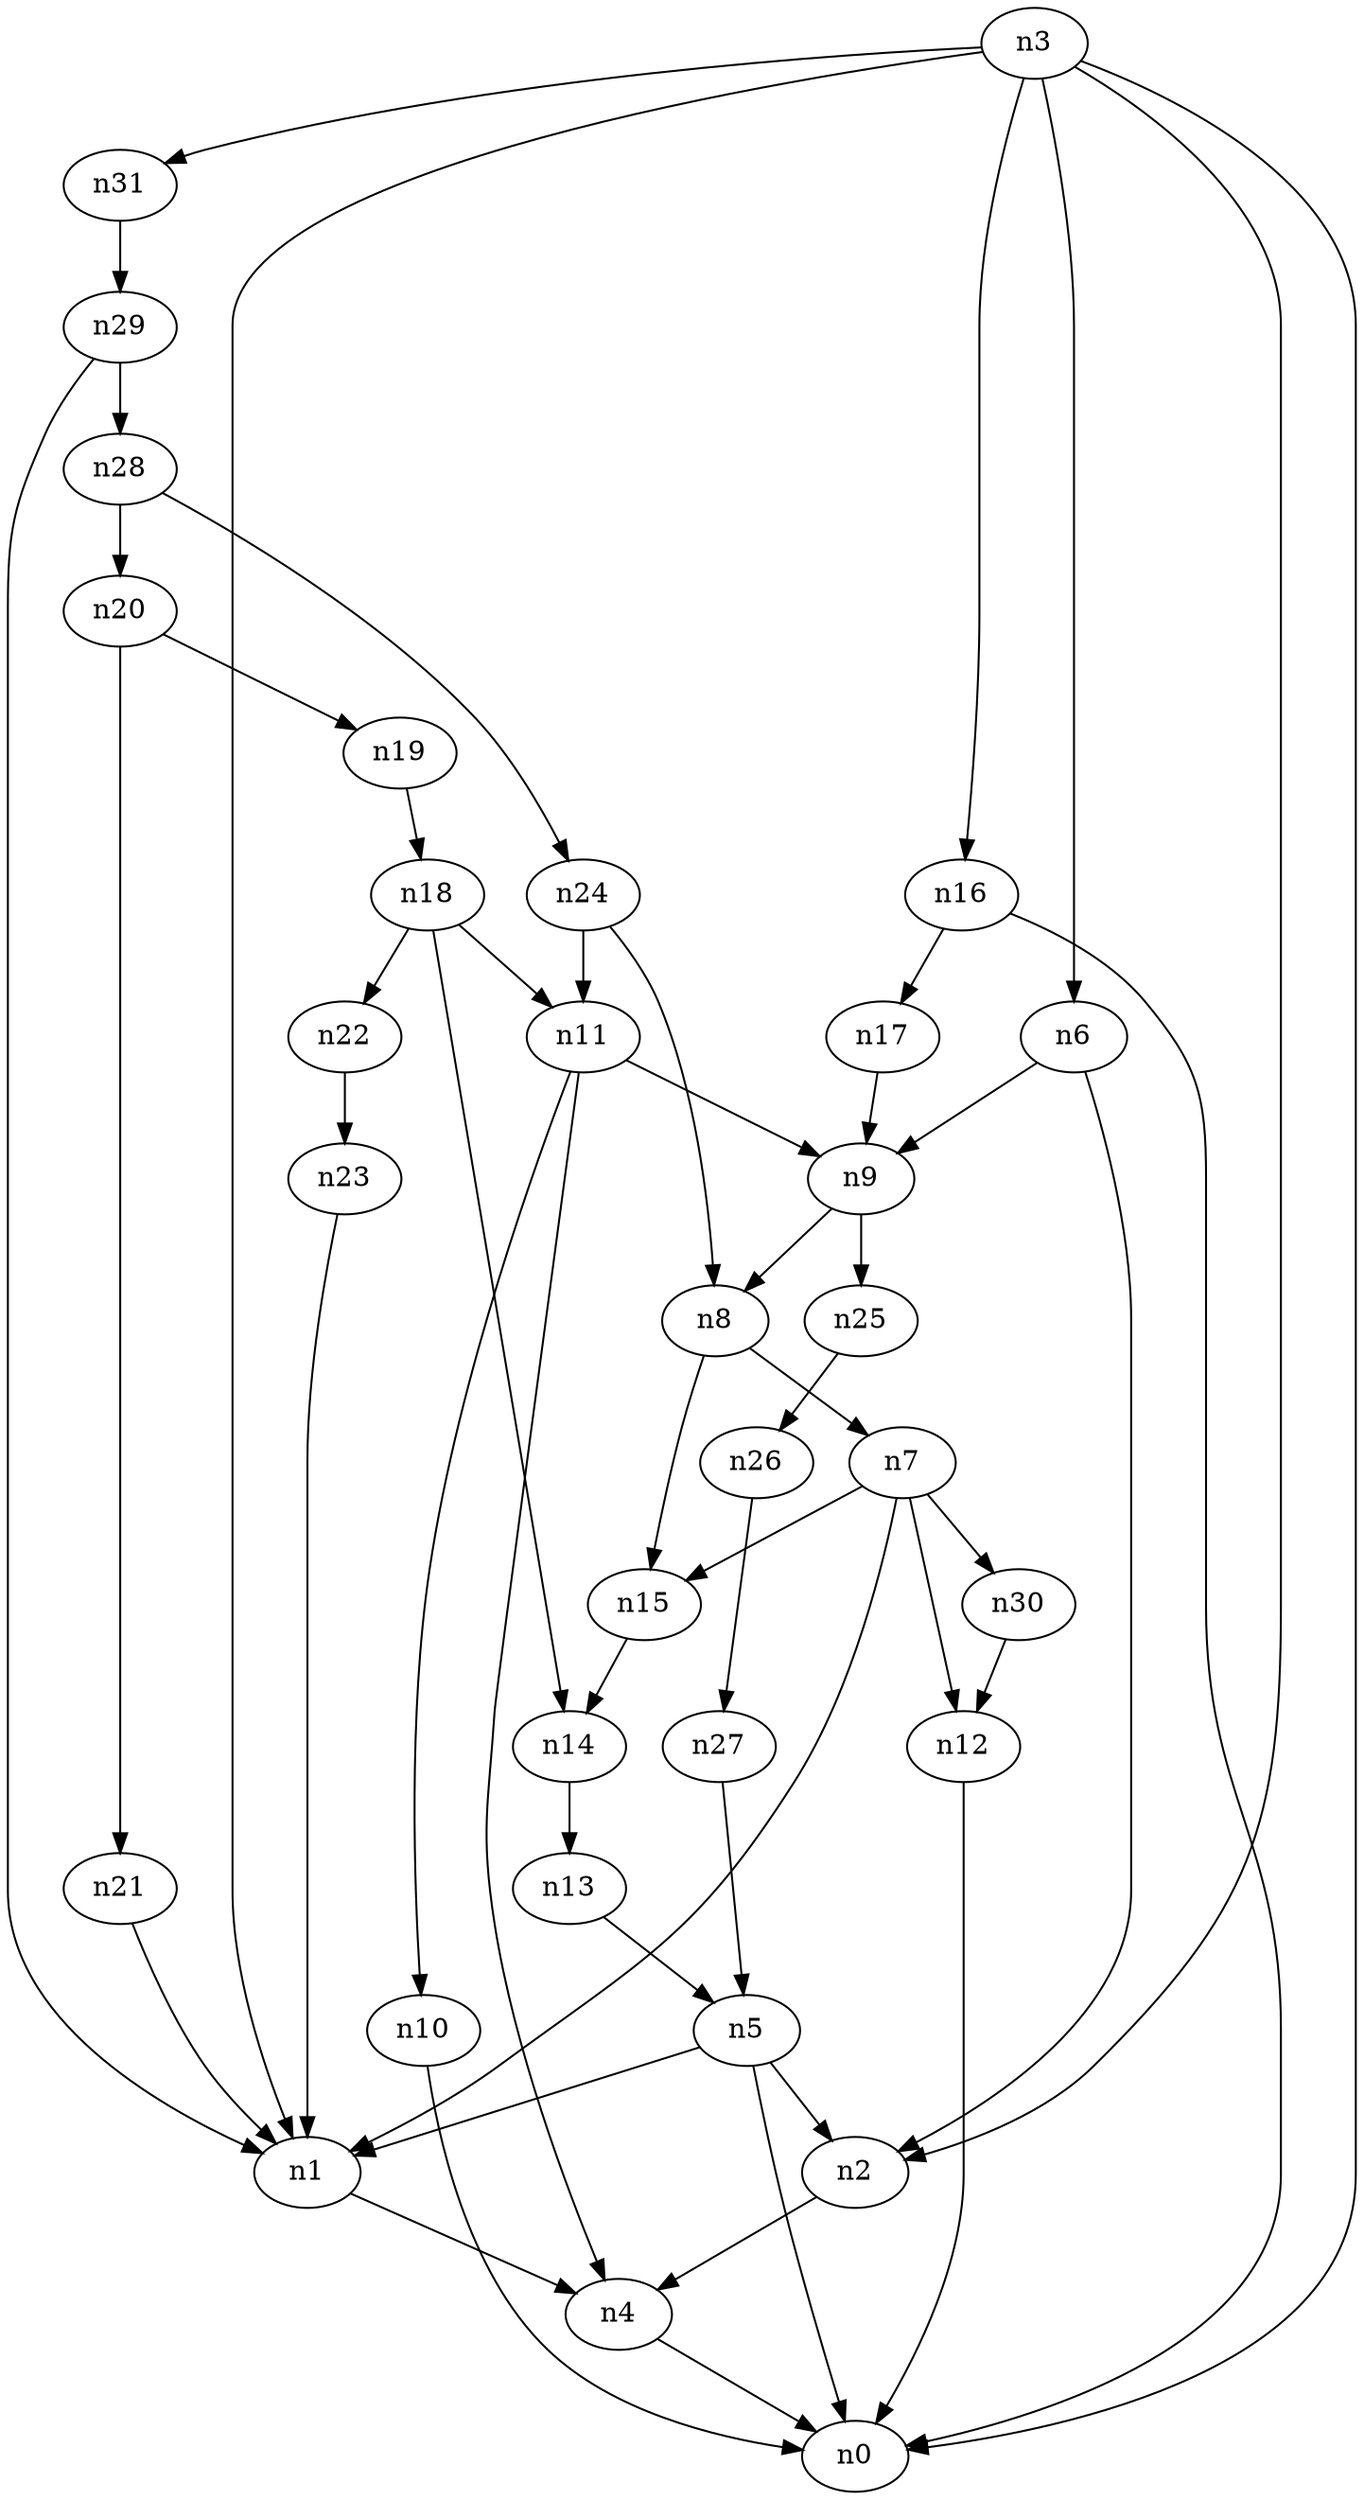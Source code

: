 digraph G {
	n1 -> n4	 [_graphml_id=e4];
	n2 -> n4	 [_graphml_id=e7];
	n3 -> n0	 [_graphml_id=e0];
	n3 -> n1	 [_graphml_id=e3];
	n3 -> n2	 [_graphml_id=e6];
	n3 -> n6	 [_graphml_id=e9];
	n3 -> n16	 [_graphml_id=e30];
	n3 -> n31	 [_graphml_id=e51];
	n4 -> n0	 [_graphml_id=e1];
	n5 -> n0	 [_graphml_id=e2];
	n5 -> n1	 [_graphml_id=e5];
	n5 -> n2	 [_graphml_id=e8];
	n6 -> n2	 [_graphml_id=e10];
	n6 -> n9	 [_graphml_id=e14];
	n7 -> n1	 [_graphml_id=e11];
	n7 -> n12	 [_graphml_id=e18];
	n7 -> n15	 [_graphml_id=e40];
	n7 -> n30	 [_graphml_id=e48];
	n8 -> n7	 [_graphml_id=e12];
	n8 -> n15	 [_graphml_id=e24];
	n9 -> n8	 [_graphml_id=e13];
	n9 -> n25	 [_graphml_id=e41];
	n10 -> n0	 [_graphml_id=e15];
	n11 -> n4	 [_graphml_id=e20];
	n11 -> n9	 [_graphml_id=e17];
	n11 -> n10	 [_graphml_id=e16];
	n12 -> n0	 [_graphml_id=e19];
	n13 -> n5	 [_graphml_id=e21];
	n14 -> n13	 [_graphml_id=e22];
	n15 -> n14	 [_graphml_id=e23];
	n16 -> n0	 [_graphml_id=e25];
	n16 -> n17	 [_graphml_id=e26];
	n17 -> n9	 [_graphml_id=e27];
	n18 -> n11	 [_graphml_id=e28];
	n18 -> n14	 [_graphml_id=e29];
	n18 -> n22	 [_graphml_id=e35];
	n19 -> n18	 [_graphml_id=e31];
	n20 -> n19	 [_graphml_id=e32];
	n20 -> n21	 [_graphml_id=e33];
	n21 -> n1	 [_graphml_id=e34];
	n22 -> n23	 [_graphml_id=e36];
	n23 -> n1	 [_graphml_id=e37];
	n24 -> n8	 [_graphml_id=e39];
	n24 -> n11	 [_graphml_id=e38];
	n25 -> n26	 [_graphml_id=e42];
	n26 -> n27	 [_graphml_id=e43];
	n27 -> n5	 [_graphml_id=e44];
	n28 -> n20	 [_graphml_id=e45];
	n28 -> n24	 [_graphml_id=e50];
	n29 -> n1	 [_graphml_id=e47];
	n29 -> n28	 [_graphml_id=e46];
	n30 -> n12	 [_graphml_id=e49];
	n31 -> n29	 [_graphml_id=e52];
}
